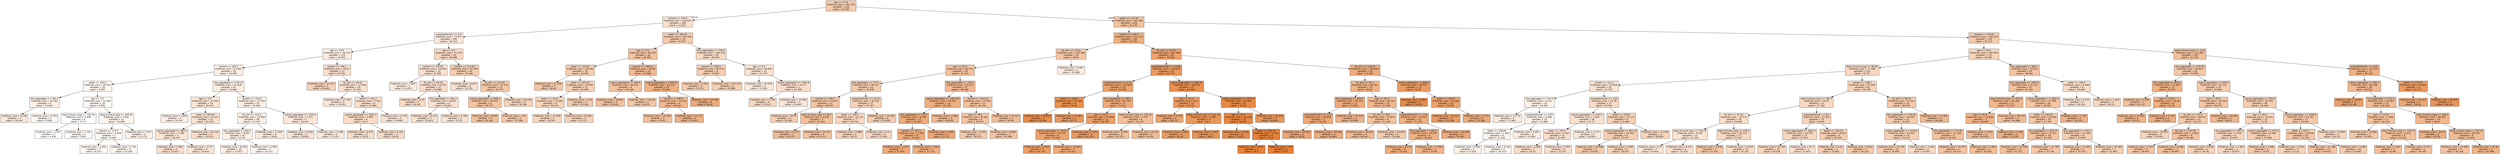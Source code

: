 digraph Tree {
node [shape=box, style="filled", color="black", fontname="helvetica"] ;
edge [fontname="helvetica"] ;
0 [label="age <= 21.0\nfriedman_mse = 283.726\nsamples = 618\nvalue = 35.465", fillcolor="#f4cbad"] ;
1 [label="cement <= 354.5\nfriedman_mse = 150.637\nsamples = 194\nvalue = 23.027", fillcolor="#f9e0ce"] ;
0 -> 1 [labeldistance=2.5, labelangle=45, headlabel="True"] ;
2 [label="superplasticizer <= 8.8\nfriedman_mse = 73.672\nsamples = 140\nvalue = 18.313", fillcolor="#fae8da"] ;
1 -> 2 ;
3 [label="age <= 10.5\nfriedman_mse = 39.712\nsamples = 110\nvalue = 15.593", fillcolor="#fbece2"] ;
2 -> 3 ;
4 [label="cement <= 189.1\nfriedman_mse = 27.682\nsamples = 93\nvalue = 14.095", fillcolor="#fcefe5"] ;
3 -> 4 ;
5 [label="water <= 182.8\nfriedman_mse = 20.476\nsamples = 26\nvalue = 9.993", fillcolor="#fdf6f0"] ;
4 -> 5 ;
6 [label="fine_aggregate <= 762.3\nfriedman_mse = 26.562\nsamples = 6\nvalue = 13.963", fillcolor="#fcefe6"] ;
5 -> 6 ;
7 [label="friedman_mse = 6.146\nsamples = 3\nvalue = 18.363", fillcolor="#fae8da"] ;
6 -> 7 ;
8 [label="friedman_mse = 8.259\nsamples = 3\nvalue = 9.563", fillcolor="#fdf6f1"] ;
6 -> 8 ;
9 [label="age <= 5.0\nfriedman_mse = 12.504\nsamples = 20\nvalue = 8.802", fillcolor="#fdf8f3"] ;
5 -> 9 ;
10 [label="blast_furnace_slag <= 191.95\nfriedman_mse = 4.849\nsamples = 8\nvalue = 5.717", fillcolor="#fffdfc"] ;
9 -> 10 ;
11 [label="friedman_mse = 2.457\nsamples = 5\nvalue = 4.454", fillcolor="#ffffff"] ;
10 -> 11 ;
12 [label="friedman_mse = 1.742\nsamples = 3\nvalue = 7.823", fillcolor="#fef9f6"] ;
10 -> 12 ;
13 [label="blast_furnace_slag <= 206.45\nfriedman_mse = 7.032\nsamples = 12\nvalue = 10.859", fillcolor="#fdf4ee"] ;
9 -> 13 ;
14 [label="cement <= 153.0\nfriedman_mse = 2.428\nsamples = 7\nvalue = 9.493", fillcolor="#fdf7f2"] ;
13 -> 14 ;
15 [label="friedman_mse = 1.691\nsamples = 3\nvalue = 8.513", fillcolor="#fef8f4"] ;
14 -> 15 ;
16 [label="friedman_mse = 1.721\nsamples = 4\nvalue = 10.228", fillcolor="#fdf5f0"] ;
14 -> 16 ;
17 [label="friedman_mse = 7.207\nsamples = 5\nvalue = 12.772", fillcolor="#fcf1e9"] ;
13 -> 17 ;
18 [label="fine_aggregate <= 734.15\nfriedman_mse = 21.418\nsamples = 67\nvalue = 15.686", fillcolor="#fbece1"] ;
4 -> 18 ;
19 [label="age <= 5.0\nfriedman_mse = 22.562\nsamples = 14\nvalue = 20.451", fillcolor="#f9e4d5"] ;
18 -> 19 ;
20 [label="friedman_mse = 1.858\nsamples = 3\nvalue = 14.347", fillcolor="#fceee5"] ;
19 -> 20 ;
21 [label="water <= 185.85\nfriedman_mse = 15.273\nsamples = 11\nvalue = 22.116", fillcolor="#f9e1d0"] ;
19 -> 21 ;
22 [label="coarse_aggregate <= 987.6\nfriedman_mse = 7.348\nsamples = 7\nvalue = 20.747", fillcolor="#f9e4d4"] ;
21 -> 22 ;
23 [label="friedman_mse = 2.802\nsamples = 3\nvalue = 23.053", fillcolor="#f9e0ce"] ;
22 -> 23 ;
24 [label="friedman_mse = 3.777\nsamples = 4\nvalue = 19.018", fillcolor="#fae6d8"] ;
22 -> 24 ;
25 [label="friedman_mse = 20.118\nsamples = 4\nvalue = 24.512", fillcolor="#f8ddca"] ;
21 -> 25 ;
26 [label="cement <= 332.0\nfriedman_mse = 13.534\nsamples = 53\nvalue = 14.428", fillcolor="#fceee5"] ;
18 -> 26 ;
27 [label="fly_ash <= 123.2\nfriedman_mse = 11.069\nsamples = 46\nvalue = 13.757", fillcolor="#fcefe6"] ;
26 -> 27 ;
28 [label="fine_aggregate <= 862.1\nfriedman_mse = 8.561\nsamples = 42\nvalue = 13.35", fillcolor="#fcf0e7"] ;
27 -> 28 ;
29 [label="friedman_mse = 8.039\nsamples = 35\nvalue = 13.877", fillcolor="#fcefe6"] ;
28 -> 29 ;
30 [label="friedman_mse = 2.849\nsamples = 7\nvalue = 10.717", fillcolor="#fdf4ee"] ;
28 -> 30 ;
31 [label="friedman_mse = 17.407\nsamples = 4\nvalue = 18.03", fillcolor="#fae8db"] ;
27 -> 31 ;
32 [label="coarse_aggregate <= 1010.5\nfriedman_mse = 7.371\nsamples = 7\nvalue = 18.833", fillcolor="#fae7d9"] ;
26 -> 32 ;
33 [label="friedman_mse = 4.638\nsamples = 3\nvalue = 20.833", fillcolor="#f9e3d4"] ;
32 -> 33 ;
34 [label="friedman_mse = 4.168\nsamples = 4\nvalue = 17.332", fillcolor="#fbe9dd"] ;
32 -> 34 ;
35 [label="cement <= 184.1\nfriedman_mse = 26.03\nsamples = 17\nvalue = 23.791", fillcolor="#f8decc"] ;
3 -> 35 ;
36 [label="friedman_mse = 12.419\nsamples = 3\nvalue = 30.463", fillcolor="#f6d3ba"] ;
35 -> 36 ;
37 [label="fly_ash <= 59.55\nfriedman_mse = 17.363\nsamples = 14\nvalue = 22.361", fillcolor="#f9e1d0"] ;
35 -> 37 ;
38 [label="friedman_mse = 21.781\nsamples = 5\nvalue = 19.422", fillcolor="#fae6d7"] ;
37 -> 38 ;
39 [label="water <= 191.1\nfriedman_mse = 7.442\nsamples = 9\nvalue = 23.994", fillcolor="#f8decb"] ;
37 -> 39 ;
40 [label="coarse_aggregate <= 1002.2\nfriedman_mse = 3.993\nsamples = 6\nvalue = 25.5", fillcolor="#f8dcc7"] ;
39 -> 40 ;
41 [label="friedman_mse = 0.073\nsamples = 3\nvalue = 24.55", fillcolor="#f8ddca"] ;
40 -> 41 ;
42 [label="friedman_mse = 6.107\nsamples = 3\nvalue = 26.45", fillcolor="#f7dac5"] ;
40 -> 42 ;
43 [label="friedman_mse = 0.739\nsamples = 3\nvalue = 20.983", fillcolor="#f9e3d3"] ;
39 -> 43 ;
44 [label="age <= 5.0\nfriedman_mse = 71.579\nsamples = 30\nvalue = 28.288", fillcolor="#f7d7c0"] ;
2 -> 44 ;
45 [label="cement <= 230.85\nfriedman_mse = 19.096\nsamples = 14\nvalue = 22.596", fillcolor="#f9e0cf"] ;
44 -> 45 ;
46 [label="friedman_mse = 3.667\nsamples = 3\nvalue = 15.653", fillcolor="#fbece1"] ;
45 -> 46 ;
47 [label="fly_ash <= 60.05\nfriedman_mse = 6.574\nsamples = 11\nvalue = 24.489", fillcolor="#f8ddca"] ;
45 -> 47 ;
48 [label="friedman_mse = 6.14\nsamples = 5\nvalue = 26.49", fillcolor="#f7dac5"] ;
47 -> 48 ;
49 [label="fine_aggregate <= 862.1\nfriedman_mse = 0.819\nsamples = 6\nvalue = 22.822", fillcolor="#f9e0ce"] ;
47 -> 49 ;
50 [label="friedman_mse = 0.125\nsamples = 3\nvalue = 23.423", fillcolor="#f8dfcd"] ;
49 -> 50 ;
51 [label="friedman_mse = 0.788\nsamples = 3\nvalue = 22.22", fillcolor="#f9e1d0"] ;
49 -> 51 ;
52 [label="cement <= 213.05\nfriedman_mse = 64.349\nsamples = 16\nvalue = 33.268", fillcolor="#f5ceb3"] ;
44 -> 52 ;
53 [label="friedman_mse = 4.633\nsamples = 4\nvalue = 22.755", fillcolor="#f9e0cf"] ;
52 -> 53 ;
54 [label="fly_ash <= 123.95\nfriedman_mse = 35.132\nsamples = 12\nvalue = 36.772", fillcolor="#f4c9aa"] ;
52 -> 54 ;
55 [label="coarse_aggregate <= 996.2\nfriedman_mse = 20.525\nsamples = 8\nvalue = 39.775", fillcolor="#f3c4a2"] ;
54 -> 55 ;
56 [label="friedman_mse = 28.64\nsamples = 4\nvalue = 42.162", fillcolor="#f2c09b"] ;
55 -> 56 ;
57 [label="friedman_mse = 1.01\nsamples = 4\nvalue = 37.388", fillcolor="#f4c8a8"] ;
55 -> 57 ;
58 [label="friedman_mse = 10.254\nsamples = 4\nvalue = 30.768", fillcolor="#f6d3b9"] ;
54 -> 58 ;
59 [label="water <= 183.05\nfriedman_mse = 143.242\nsamples = 54\nvalue = 35.247", fillcolor="#f4cbae"] ;
1 -> 59 ;
60 [label="age <= 5.0\nfriedman_mse = 94.474\nsamples = 34\nvalue = 40.485", fillcolor="#f2c2a0"] ;
59 -> 60 ;
61 [label="water <= 150.45\nfriedman_mse = 28.295\nsamples = 16\nvalue = 34.294", fillcolor="#f5cdb0"] ;
60 -> 61 ;
62 [label="friedman_mse = 22.426\nsamples = 5\nvalue = 38.44", fillcolor="#f3c6a5"] ;
61 -> 62 ;
63 [label="water <= 163.45\nfriedman_mse = 19.597\nsamples = 11\nvalue = 32.409", fillcolor="#f5d0b5"] ;
61 -> 63 ;
64 [label="water <= 155.5\nfriedman_mse = 21.691\nsamples = 6\nvalue = 30.132", fillcolor="#f6d4bb"] ;
63 -> 64 ;
65 [label="friedman_mse = 15.878\nsamples = 3\nvalue = 28.547", fillcolor="#f7d6bf"] ;
64 -> 65 ;
66 [label="friedman_mse = 22.481\nsamples = 3\nvalue = 31.717", fillcolor="#f6d1b7"] ;
64 -> 66 ;
67 [label="friedman_mse = 3.39\nsamples = 5\nvalue = 35.142", fillcolor="#f4cbae"] ;
63 -> 67 ;
68 [label="cement <= 389.25\nfriedman_mse = 88.94\nsamples = 18\nvalue = 45.988", fillcolor="#f1b991"] ;
60 -> 68 ;
69 [label="coarse_aggregate <= 940.0\nfriedman_mse = 82.637\nsamples = 8\nvalue = 40.166", fillcolor="#f3c3a1"] ;
68 -> 69 ;
70 [label="friedman_mse = 19.853\nsamples = 4\nvalue = 42.043", fillcolor="#f2c09c"] ;
69 -> 70 ;
71 [label="friedman_mse = 138.38\nsamples = 4\nvalue = 38.29", fillcolor="#f3c6a5"] ;
69 -> 71 ;
72 [label="coarse_aggregate <= 920.35\nfriedman_mse = 45.172\nsamples = 10\nvalue = 50.646", fillcolor="#efb185"] ;
68 -> 72 ;
73 [label="cement <= 450.0\nfriedman_mse = 33.352\nsamples = 6\nvalue = 46.917", fillcolor="#f0b88f"] ;
72 -> 73 ;
74 [label="friedman_mse = 20.566\nsamples = 3\nvalue = 42.83", fillcolor="#f2be99"] ;
73 -> 74 ;
75 [label="friedman_mse = 12.737\nsamples = 3\nvalue = 51.003", fillcolor="#efb184"] ;
73 -> 75 ;
76 [label="friedman_mse = 10.746\nsamples = 4\nvalue = 56.24", fillcolor="#eda876"] ;
72 -> 76 ;
77 [label="fine_aggregate <= 705.6\nfriedman_mse = 100.224\nsamples = 20\nvalue = 26.343", fillcolor="#f7dac5"] ;
59 -> 77 ;
78 [label="cement <= 495.5\nfriedman_mse = 86.333\nsamples = 8\nvalue = 33.851", fillcolor="#f5ceb1"] ;
77 -> 78 ;
79 [label="friedman_mse = 4.354\nsamples = 3\nvalue = 35.273", fillcolor="#f4cbad"] ;
78 -> 79 ;
80 [label="friedman_mse = 133.579\nsamples = 5\nvalue = 32.998", fillcolor="#f5cfb3"] ;
78 -> 80 ;
81 [label="age <= 5.0\nfriedman_mse = 46.847\nsamples = 12\nvalue = 21.337", fillcolor="#f9e3d2"] ;
77 -> 81 ;
82 [label="friedman_mse = 35.938\nsamples = 5\nvalue = 17.052", fillcolor="#fbeade"] ;
81 -> 82 ;
83 [label="coarse_aggregate <= 1043.8\nfriedman_mse = 32.15\nsamples = 7\nvalue = 24.399", fillcolor="#f8ddca"] ;
81 -> 83 ;
84 [label="friedman_mse = 2.754\nsamples = 4\nvalue = 27.812", fillcolor="#f7d8c1"] ;
83 -> 84 ;
85 [label="friedman_mse = 35.085\nsamples = 3\nvalue = 19.847", fillcolor="#fae5d6"] ;
83 -> 85 ;
86 [label="water <= 175.55\nfriedman_mse = 241.446\nsamples = 424\nvalue = 41.156", fillcolor="#f2c19e"] ;
0 -> 86 [labeldistance=2.5, labelangle=-45, headlabel="False"] ;
87 [label="cement <= 239.3\nfriedman_mse = 237.274\nsamples = 150\nvalue = 52.192", fillcolor="#eeaf81"] ;
86 -> 87 ;
88 [label="fly_ash <= 174.8\nfriedman_mse = 132.988\nsamples = 54\nvalue = 38.94", fillcolor="#f3c5a4"] ;
87 -> 88 ;
89 [label="age <= 42.0\nfriedman_mse = 82.511\nsamples = 49\nvalue = 41.374", fillcolor="#f2c19d"] ;
88 -> 89 ;
90 [label="fine_aggregate <= 777.1\nfriedman_mse = 46.237\nsamples = 22\nvalue = 35.076", fillcolor="#f4cbae"] ;
89 -> 90 ;
91 [label="cement <= 159.5\nfriedman_mse = 33.977\nsamples = 11\nvalue = 38.835", fillcolor="#f3c5a4"] ;
90 -> 91 ;
92 [label="friedman_mse = 20.74\nsamples = 4\nvalue = 32.902", fillcolor="#f5cfb4"] ;
91 -> 92 ;
93 [label="blast_furnace_slag <= 46.7\nfriedman_mse = 9.933\nsamples = 7\nvalue = 42.226", fillcolor="#f2bf9b"] ;
91 -> 93 ;
94 [label="friedman_mse = 6.153\nsamples = 3\nvalue = 43.577", fillcolor="#f1bd98"] ;
93 -> 94 ;
95 [label="friedman_mse = 10.373\nsamples = 4\nvalue = 41.213", fillcolor="#f2c19e"] ;
93 -> 95 ;
96 [label="superplasticizer <= 10.15\nfriedman_mse = 30.236\nsamples = 11\nvalue = 31.317", fillcolor="#f6d2b8"] ;
90 -> 96 ;
97 [label="water <= 164.7\nfriedman_mse = 10.137\nsamples = 7\nvalue = 28.734", fillcolor="#f7d6bf"] ;
96 -> 97 ;
98 [label="friedman_mse = 9.988\nsamples = 3\nvalue = 30.51", fillcolor="#f6d3ba"] ;
97 -> 98 ;
99 [label="friedman_mse = 6.11\nsamples = 4\nvalue = 27.402", fillcolor="#f7d8c2"] ;
97 -> 99 ;
100 [label="friedman_mse = 33.302\nsamples = 4\nvalue = 35.838", fillcolor="#f4caac"] ;
96 -> 100 ;
101 [label="fine_aggregate <= 794.2\nfriedman_mse = 53.415\nsamples = 27\nvalue = 46.506", fillcolor="#f0b890"] ;
89 -> 101 ;
102 [label="coarse_aggregate <= 1054.35\nfriedman_mse = 18.422\nsamples = 14\nvalue = 52.226", fillcolor="#eeaf81"] ;
101 -> 102 ;
103 [label="fine_aggregate <= 773.7\nfriedman_mse = 8.788\nsamples = 11\nvalue = 53.923", fillcolor="#eeac7c"] ;
102 -> 103 ;
104 [label="cement <= 167.2\nfriedman_mse = 5.349\nsamples = 8\nvalue = 52.645", fillcolor="#eeae80"] ;
103 -> 104 ;
105 [label="friedman_mse = 1.873\nsamples = 3\nvalue = 55.097", fillcolor="#edaa79"] ;
104 -> 105 ;
106 [label="friedman_mse = 1.664\nsamples = 5\nvalue = 51.174", fillcolor="#efb083"] ;
104 -> 106 ;
107 [label="friedman_mse = 1.995\nsamples = 3\nvalue = 57.33", fillcolor="#eda673"] ;
103 -> 107 ;
108 [label="friedman_mse = 4.468\nsamples = 3\nvalue = 46.003", fillcolor="#f1b991"] ;
102 -> 108 ;
109 [label="cement <= 203.35\nfriedman_mse = 17.925\nsamples = 13\nvalue = 40.346", fillcolor="#f3c3a0"] ;
101 -> 109 ;
110 [label="age <= 78.0\nfriedman_mse = 8.404\nsamples = 8\nvalue = 38.275", fillcolor="#f3c6a6"] ;
109 -> 110 ;
111 [label="friedman_mse = 3.564\nsamples = 3\nvalue = 36.123", fillcolor="#f4caab"] ;
110 -> 111 ;
112 [label="friedman_mse = 6.864\nsamples = 5\nvalue = 39.566", fillcolor="#f3c4a2"] ;
110 -> 112 ;
113 [label="friedman_mse = 15.313\nsamples = 5\nvalue = 43.66", fillcolor="#f1bd97"] ;
109 -> 113 ;
114 [label="friedman_mse = 0.667\nsamples = 5\nvalue = 15.088", fillcolor="#fbede3"] ;
88 -> 114 ;
115 [label="fly_ash <= 41.75\nfriedman_mse = 141.589\nsamples = 96\nvalue = 59.646", fillcolor="#eca26d"] ;
87 -> 115 ;
116 [label="superplasticizer <= 10.65\nfriedman_mse = 118.635\nsamples = 52\nvalue = 64.775", fillcolor="#ea995f"] ;
115 -> 116 ;
117 [label="superplasticizer <= 6.55\nfriedman_mse = 131.944\nsamples = 25\nvalue = 59.598", fillcolor="#eca26d"] ;
116 -> 117 ;
118 [label="water <= 166.0\nfriedman_mse = 54.349\nsamples = 8\nvalue = 70.43", fillcolor="#e89050"] ;
117 -> 118 ;
119 [label="friedman_mse = 56.403\nsamples = 5\nvalue = 73.238", fillcolor="#e78b49"] ;
118 -> 119 ;
120 [label="friedman_mse = 15.881\nsamples = 3\nvalue = 65.75", fillcolor="#ea985d"] ;
118 -> 120 ;
121 [label="fine_aggregate <= 792.1\nfriedman_mse = 87.267\nsamples = 17\nvalue = 54.501", fillcolor="#eeab7b"] ;
117 -> 121 ;
122 [label="age <= 42.0\nfriedman_mse = 23.864\nsamples = 11\nvalue = 60.703", fillcolor="#eba06a"] ;
121 -> 122 ;
123 [label="coarse_aggregate <= 935.4\nfriedman_mse = 19.773\nsamples = 6\nvalue = 57.807", fillcolor="#eca572"] ;
122 -> 123 ;
124 [label="friedman_mse = 0.005\nsamples = 3\nvalue = 61.187", fillcolor="#eb9f69"] ;
123 -> 124 ;
125 [label="friedman_mse = 16.693\nsamples = 3\nvalue = 54.427", fillcolor="#eeab7b"] ;
123 -> 125 ;
126 [label="friedman_mse = 6.631\nsamples = 5\nvalue = 64.178", fillcolor="#ea9a61"] ;
122 -> 126 ;
127 [label="blast_furnace_slag <= 131.25\nfriedman_mse = 3.731\nsamples = 6\nvalue = 43.132", fillcolor="#f2be99"] ;
121 -> 127 ;
128 [label="friedman_mse = 0.043\nsamples = 3\nvalue = 41.223", fillcolor="#f2c19e"] ;
127 -> 128 ;
129 [label="friedman_mse = 0.135\nsamples = 3\nvalue = 45.04", fillcolor="#f1bb94"] ;
127 -> 129 ;
130 [label="coarse_aggregate <= 940.35\nfriedman_mse = 58.525\nsamples = 27\nvalue = 69.568", fillcolor="#e89153"] ;
116 -> 130 ;
131 [label="age <= 42.0\nfriedman_mse = 18.4\nsamples = 12\nvalue = 63.791", fillcolor="#ea9b62"] ;
130 -> 131 ;
132 [label="friedman_mse = 6.578\nsamples = 4\nvalue = 58.572", fillcolor="#eca470"] ;
131 -> 132 ;
133 [label="blast_furnace_slag <= 111.75\nfriedman_mse = 3.887\nsamples = 8\nvalue = 66.4", fillcolor="#e9975b"] ;
131 -> 133 ;
134 [label="friedman_mse = 0.626\nsamples = 5\nvalue = 65.26", fillcolor="#ea995e"] ;
133 -> 134 ;
135 [label="friedman_mse = 3.547\nsamples = 3\nvalue = 68.3", fillcolor="#e99456"] ;
133 -> 135 ;
136 [label="coarse_aggregate <= 1017.3\nfriedman_mse = 42.562\nsamples = 15\nvalue = 74.19", fillcolor="#e78a47"] ;
130 -> 136 ;
137 [label="age <= 73.5\nfriedman_mse = 12.718\nsamples = 12\nvalue = 76.017", fillcolor="#e68742"] ;
136 -> 137 ;
138 [label="friedman_mse = 4.929\nsamples = 6\nvalue = 73.233", fillcolor="#e78b49"] ;
137 -> 138 ;
139 [label="water <= 156.15\nfriedman_mse = 5.013\nsamples = 6\nvalue = 78.8", fillcolor="#e5823a"] ;
137 -> 139 ;
140 [label="friedman_mse = 9.527\nsamples = 3\nvalue = 78.3", fillcolor="#e5833c"] ;
139 -> 140 ;
141 [label="friedman_mse = -0.0\nsamples = 3\nvalue = 79.3", fillcolor="#e58139"] ;
139 -> 141 ;
142 [label="friedman_mse = 95.204\nsamples = 3\nvalue = 66.883", fillcolor="#e9965a"] ;
136 -> 142 ;
143 [label="fly_ash <= 118.75\nfriedman_mse = 100.893\nsamples = 44\nvalue = 53.585", fillcolor="#eeac7d"] ;
115 -> 143 ;
144 [label="fly_ash <= 95.3\nfriedman_mse = 66.451\nsamples = 31\nvalue = 49.65", fillcolor="#efb387"] ;
143 -> 144 ;
145 [label="fine_aggregate <= 822.5\nfriedman_mse = 45.725\nsamples = 11\nvalue = 53.952", fillcolor="#eeac7c"] ;
144 -> 145 ;
146 [label="superplasticizer <= 11.0\nfriedman_mse = 48.824\nsamples = 7\nvalue = 56.219", fillcolor="#eda876"] ;
145 -> 146 ;
147 [label="friedman_mse = 55.163\nsamples = 3\nvalue = 58.29", fillcolor="#eca471"] ;
146 -> 147 ;
148 [label="friedman_mse = 38.438\nsamples = 4\nvalue = 54.665", fillcolor="#eeaa7a"] ;
146 -> 148 ;
149 [label="friedman_mse = 15.574\nsamples = 4\nvalue = 49.985", fillcolor="#efb287"] ;
145 -> 149 ;
150 [label="age <= 42.0\nfriedman_mse = 62.072\nsamples = 20\nvalue = 47.284", fillcolor="#f0b78e"] ;
144 -> 150 ;
151 [label="fly_ash <= 98.1\nfriedman_mse = 54.873\nsamples = 8\nvalue = 41.146", fillcolor="#f2c19e"] ;
150 -> 151 ;
152 [label="friedman_mse = 32.921\nsamples = 4\nvalue = 46.925", fillcolor="#f0b88f"] ;
151 -> 152 ;
153 [label="friedman_mse = 10.036\nsamples = 4\nvalue = 35.368", fillcolor="#f4cbad"] ;
151 -> 153 ;
154 [label="superplasticizer <= 12.6\nfriedman_mse = 25.021\nsamples = 12\nvalue = 51.375", fillcolor="#efb083"] ;
150 -> 154 ;
155 [label="fine_aggregate <= 862.1\nfriedman_mse = 18.636\nsamples = 9\nvalue = 49.851", fillcolor="#efb387"] ;
154 -> 155 ;
156 [label="friedman_mse = 8.174\nsamples = 4\nvalue = 52.365", fillcolor="#eeae80"] ;
155 -> 156 ;
157 [label="friedman_mse = 17.905\nsamples = 5\nvalue = 47.84", fillcolor="#f0b68c"] ;
155 -> 157 ;
158 [label="friedman_mse = 16.309\nsamples = 3\nvalue = 55.947", fillcolor="#eda877"] ;
154 -> 158 ;
159 [label="coarse_aggregate <= 866.5\nfriedman_mse = 58.017\nsamples = 13\nvalue = 62.97", fillcolor="#eb9c64"] ;
143 -> 159 ;
160 [label="friedman_mse = 2.865\nsamples = 3\nvalue = 74.233", fillcolor="#e78a46"] ;
159 -> 160 ;
161 [label="water <= 156.0\nfriedman_mse = 25.086\nsamples = 10\nvalue = 59.591", fillcolor="#eca26d"] ;
159 -> 161 ;
162 [label="friedman_mse = 12.512\nsamples = 5\nvalue = 63.584", fillcolor="#ea9b63"] ;
161 -> 162 ;
163 [label="friedman_mse = 5.772\nsamples = 5\nvalue = 55.598", fillcolor="#eda978"] ;
161 -> 163 ;
164 [label="cement <= 303.8\nfriedman_mse = 140.554\nsamples = 274\nvalue = 35.115", fillcolor="#f4cbae"] ;
86 -> 164 ;
165 [label="age <= 42.0\nfriedman_mse = 102.956\nsamples = 171\nvalue = 30.761", fillcolor="#f6d3b9"] ;
164 -> 165 ;
166 [label="blast_furnace_slag <= 88.85\nfriedman_mse = 77.448\nsamples = 122\nvalue = 27.51", fillcolor="#f7d8c2"] ;
165 -> 166 ;
167 [label="cement <= 211.2\nfriedman_mse = 53.618\nsamples = 41\nvalue = 21.525", fillcolor="#f9e2d2"] ;
166 -> 167 ;
168 [label="fine_aggregate <= 767.0\nfriedman_mse = 12.31\nsamples = 14\nvalue = 14.165", fillcolor="#fcefe5"] ;
167 -> 168 ;
169 [label="friedman_mse = 13.731\nsamples = 4\nvalue = 17.862", fillcolor="#fae8dc"] ;
168 -> 169 ;
170 [label="superplasticizer <= 9.55\nfriedman_mse = 4.086\nsamples = 10\nvalue = 12.686", fillcolor="#fcf1e9"] ;
168 -> 170 ;
171 [label="water <= 188.85\nfriedman_mse = 1.003\nsamples = 6\nvalue = 11.238", fillcolor="#fdf4ed"] ;
170 -> 171 ;
172 [label="friedman_mse = 0.001\nsamples = 3\nvalue = 12.203", fillcolor="#fcf2ea"] ;
171 -> 172 ;
173 [label="friedman_mse = 0.142\nsamples = 3\nvalue = 10.273", fillcolor="#fdf5f0"] ;
171 -> 173 ;
174 [label="friedman_mse = 0.851\nsamples = 4\nvalue = 14.858", fillcolor="#fbede3"] ;
170 -> 174 ;
175 [label="superplasticizer <= 5.05\nfriedman_mse = 32.39\nsamples = 27\nvalue = 25.341", fillcolor="#f8dcc8"] ;
167 -> 175 ;
176 [label="coarse_aggregate <= 1107.5\nfriedman_mse = 7.838\nsamples = 18\nvalue = 22.17", fillcolor="#f9e1d0"] ;
175 -> 176 ;
177 [label="water <= 191.5\nfriedman_mse = 4.567\nsamples = 13\nvalue = 23.445", fillcolor="#f8dfcd"] ;
176 -> 177 ;
178 [label="friedman_mse = 2.963\nsamples = 7\nvalue = 24.25", fillcolor="#f8decb"] ;
177 -> 178 ;
179 [label="friedman_mse = 4.801\nsamples = 6\nvalue = 22.507", fillcolor="#f9e1cf"] ;
177 -> 179 ;
180 [label="friedman_mse = 1.117\nsamples = 5\nvalue = 18.854", fillcolor="#fae7d9"] ;
176 -> 180 ;
181 [label="water <= 210.6\nfriedman_mse = 21.173\nsamples = 9\nvalue = 31.682", fillcolor="#f6d1b7"] ;
175 -> 181 ;
182 [label="coarse_aggregate <= 931.15\nfriedman_mse = 19.542\nsamples = 6\nvalue = 33.077", fillcolor="#f5cfb3"] ;
181 -> 182 ;
183 [label="friedman_mse = 24.896\nsamples = 3\nvalue = 35.587", fillcolor="#f4cbad"] ;
182 -> 183 ;
184 [label="friedman_mse = 1.587\nsamples = 3\nvalue = 30.567", fillcolor="#f6d3ba"] ;
182 -> 184 ;
185 [label="friedman_mse = 12.768\nsamples = 3\nvalue = 28.893", fillcolor="#f7d6be"] ;
181 -> 185 ;
186 [label="cement <= 188.1\nfriedman_mse = 62.202\nsamples = 81\nvalue = 30.539", fillcolor="#f6d3ba"] ;
166 -> 186 ;
187 [label="blast_furnace_slag <= 185.3\nfriedman_mse = 39.02\nsamples = 52\nvalue = 27.182", fillcolor="#f7d9c3"] ;
186 -> 187 ;
188 [label="fly_ash <= 97.35\nfriedman_mse = 32.575\nsamples = 30\nvalue = 24.646", fillcolor="#f8ddca"] ;
187 -> 188 ;
189 [label="blast_furnace_slag <= 154.25\nfriedman_mse = 8.516\nsamples = 13\nvalue = 21.218", fillcolor="#f9e3d3"] ;
188 -> 189 ;
190 [label="friedman_mse = 6.72\nsamples = 7\nvalue = 19.916", fillcolor="#fae5d6"] ;
189 -> 190 ;
191 [label="friedman_mse = 6.327\nsamples = 6\nvalue = 22.737", fillcolor="#f9e0cf"] ;
189 -> 191 ;
192 [label="blast_furnace_slag <= 134.5\nfriedman_mse = 35.115\nsamples = 17\nvalue = 27.267", fillcolor="#f7d9c3"] ;
188 -> 192 ;
193 [label="friedman_mse = 1.644\nsamples = 3\nvalue = 37.347", fillcolor="#f4c8a8"] ;
192 -> 193 ;
194 [label="friedman_mse = 15.851\nsamples = 14\nvalue = 25.107", fillcolor="#f8dcc8"] ;
192 -> 194 ;
195 [label="superplasticizer <= 8.5\nfriedman_mse = 27.081\nsamples = 22\nvalue = 30.64", fillcolor="#f6d3ba"] ;
187 -> 195 ;
196 [label="coarse_aggregate <= 1007.2\nfriedman_mse = 20.579\nsamples = 13\nvalue = 27.812", fillcolor="#f7d8c1"] ;
195 -> 196 ;
197 [label="friedman_mse = 10.336\nsamples = 10\nvalue = 29.434", fillcolor="#f6d5bd"] ;
196 -> 197 ;
198 [label="friedman_mse = 16.7\nsamples = 3\nvalue = 22.403", fillcolor="#f9e1d0"] ;
196 -> 198 ;
199 [label="water <= 178.15\nfriedman_mse = 8.235\nsamples = 9\nvalue = 34.724", fillcolor="#f4ccaf"] ;
195 -> 199 ;
200 [label="friedman_mse = 0.01\nsamples = 4\nvalue = 32.863", fillcolor="#f5cfb4"] ;
199 -> 200 ;
201 [label="friedman_mse = 9.823\nsamples = 5\nvalue = 36.214", fillcolor="#f4caab"] ;
199 -> 201 ;
202 [label="fly_ash <= 88.75\nfriedman_mse = 47.313\nsamples = 29\nvalue = 36.559", fillcolor="#f4c9aa"] ;
186 -> 202 ;
203 [label="fine_aggregate <= 759.65\nfriedman_mse = 34.497\nsamples = 25\nvalue = 35.002", fillcolor="#f4ccae"] ;
202 -> 203 ;
204 [label="coarse_aggregate <= 1033.6\nfriedman_mse = 24.203\nsamples = 19\nvalue = 33.137", fillcolor="#f5cfb3"] ;
203 -> 204 ;
205 [label="friedman_mse = 13.734\nsamples = 16\nvalue = 34.645", fillcolor="#f5ccaf"] ;
204 -> 205 ;
206 [label="friedman_mse = 3.266\nsamples = 3\nvalue = 25.097", fillcolor="#f8dcc8"] ;
204 -> 206 ;
207 [label="fine_aggregate <= 773.45\nfriedman_mse = 21.238\nsamples = 6\nvalue = 40.905", fillcolor="#f2c29f"] ;
203 -> 207 ;
208 [label="friedman_mse = 31.971\nsamples = 3\nvalue = 39.317", fillcolor="#f3c4a3"] ;
207 -> 208 ;
209 [label="friedman_mse = 5.459\nsamples = 3\nvalue = 42.493", fillcolor="#f2bf9a"] ;
207 -> 209 ;
210 [label="friedman_mse = 17.464\nsamples = 4\nvalue = 46.295", fillcolor="#f0b990"] ;
202 -> 210 ;
211 [label="fine_aggregate <= 862.1\nfriedman_mse = 74.614\nsamples = 49\nvalue = 38.856", fillcolor="#f3c5a4"] ;
165 -> 211 ;
212 [label="fine_aggregate <= 749.55\nfriedman_mse = 47.114\nsamples = 41\nvalue = 41.437", fillcolor="#f2c19d"] ;
211 -> 212 ;
213 [label="blast_furnace_slag <= 201.0\nfriedman_mse = 24.166\nsamples = 12\nvalue = 47.212", fillcolor="#f0b78e"] ;
212 -> 213 ;
214 [label="age <= 95.0\nfriedman_mse = 12.604\nsamples = 7\nvalue = 48.903", fillcolor="#f0b489"] ;
213 -> 214 ;
215 [label="friedman_mse = 5.915\nsamples = 4\nvalue = 46.433", fillcolor="#f0b890"] ;
214 -> 215 ;
216 [label="friedman_mse = 2.536\nsamples = 3\nvalue = 52.197", fillcolor="#eeaf81"] ;
214 -> 216 ;
217 [label="friedman_mse = 30.753\nsamples = 5\nvalue = 44.846", fillcolor="#f1bb94"] ;
213 -> 217 ;
218 [label="coarse_aggregate <= 1062.2\nfriedman_mse = 37.096\nsamples = 29\nvalue = 39.047", fillcolor="#f3c5a3"] ;
212 -> 218 ;
219 [label="water <= 194.05\nfriedman_mse = 24.094\nsamples = 26\nvalue = 37.745", fillcolor="#f3c7a7"] ;
218 -> 219 ;
220 [label="fine_aggregate <= 832.35\nfriedman_mse = 14.711\nsamples = 18\nvalue = 39.558", fillcolor="#f3c4a2"] ;
219 -> 220 ;
221 [label="friedman_mse = 10.508\nsamples = 11\nvalue = 41.011", fillcolor="#f2c19e"] ;
220 -> 221 ;
222 [label="friedman_mse = 12.789\nsamples = 7\nvalue = 37.276", fillcolor="#f4c8a8"] ;
220 -> 222 ;
223 [label="fine_aggregate <= 758.1\nfriedman_mse = 21.162\nsamples = 8\nvalue = 33.665", fillcolor="#f5ceb2"] ;
219 -> 223 ;
224 [label="friedman_mse = 17.945\nsamples = 3\nvalue = 37.303", fillcolor="#f4c8a8"] ;
223 -> 224 ;
225 [label="friedman_mse = 10.384\nsamples = 5\nvalue = 31.482", fillcolor="#f6d1b7"] ;
223 -> 225 ;
226 [label="friedman_mse = 7.705\nsamples = 3\nvalue = 50.333", fillcolor="#efb286"] ;
218 -> 226 ;
227 [label="water <= 196.0\nfriedman_mse = 6.448\nsamples = 8\nvalue = 25.629", fillcolor="#f8dbc7"] ;
211 -> 227 ;
228 [label="friedman_mse = 3.475\nsamples = 5\nvalue = 24.134", fillcolor="#f8decb"] ;
227 -> 228 ;
229 [label="friedman_mse = 1.474\nsamples = 3\nvalue = 28.12", fillcolor="#f7d7c0"] ;
227 -> 229 ;
230 [label="blast_furnace_slag <= 11.0\nfriedman_mse = 119.265\nsamples = 103\nvalue = 42.342", fillcolor="#f2bf9b"] ;
164 -> 230 ;
231 [label="fine_aggregate <= 679.35\nfriedman_mse = 60.833\nsamples = 66\nvalue = 37.859", fillcolor="#f3c7a7"] ;
230 -> 231 ;
232 [label="fine_aggregate <= 603.5\nfriedman_mse = 31.654\nsamples = 11\nvalue = 49.325", fillcolor="#efb388"] ;
231 -> 232 ;
233 [label="friedman_mse = 0.045\nsamples = 3\nvalue = 42.327", fillcolor="#f2bf9b"] ;
232 -> 233 ;
234 [label="age <= 135.0\nfriedman_mse = 18.25\nsamples = 8\nvalue = 51.95", fillcolor="#efaf81"] ;
232 -> 234 ;
235 [label="friedman_mse = 31.491\nsamples = 4\nvalue = 50.75", fillcolor="#efb185"] ;
234 -> 235 ;
236 [label="friedman_mse = 2.129\nsamples = 4\nvalue = 53.15", fillcolor="#eead7e"] ;
234 -> 236 ;
237 [label="coarse_aggregate <= 949.5\nfriedman_mse = 35.116\nsamples = 55\nvalue = 35.566", fillcolor="#f4cbad"] ;
231 -> 237 ;
238 [label="age <= 59.0\nfriedman_mse = 50.218\nsamples = 15\nvalue = 38.575", fillcolor="#f3c6a5"] ;
237 -> 238 ;
239 [label="fly_ash <= 121.0\nfriedman_mse = 26.871\nsamples = 12\nvalue = 36.157", fillcolor="#f4caab"] ;
238 -> 239 ;
240 [label="friedman_mse = 10.915\nsamples = 4\nvalue = 29.545", fillcolor="#f6d5bd"] ;
239 -> 240 ;
241 [label="fly_ash <= 137.95\nfriedman_mse = 2.064\nsamples = 8\nvalue = 39.462", fillcolor="#f3c4a2"] ;
239 -> 241 ;
242 [label="friedman_mse = 1.563\nsamples = 5\nvalue = 38.656", fillcolor="#f3c5a5"] ;
241 -> 242 ;
243 [label="friedman_mse = 0.008\nsamples = 3\nvalue = 40.807", fillcolor="#f2c29f"] ;
241 -> 243 ;
244 [label="friedman_mse = 26.606\nsamples = 3\nvalue = 48.25", fillcolor="#f0b58b"] ;
238 -> 244 ;
245 [label="coarse_aggregate <= 976.0\nfriedman_mse = 24.784\nsamples = 40\nvalue = 34.438", fillcolor="#f5cdb0"] ;
237 -> 245 ;
246 [label="age <= 59.0\nfriedman_mse = 10.921\nsamples = 13\nvalue = 31.29", fillcolor="#f6d2b8"] ;
245 -> 246 ;
247 [label="fine_aggregate <= 790.5\nfriedman_mse = 4.912\nsamples = 6\nvalue = 28.818", fillcolor="#f7d6bf"] ;
246 -> 247 ;
248 [label="friedman_mse = 0.819\nsamples = 3\nvalue = 30.76", fillcolor="#f6d3b9"] ;
247 -> 248 ;
249 [label="friedman_mse = 1.465\nsamples = 3\nvalue = 26.877", fillcolor="#f7d9c4"] ;
247 -> 249 ;
250 [label="coarse_aggregate <= 972.0\nfriedman_mse = 6.346\nsamples = 7\nvalue = 33.409", fillcolor="#f5ceb2"] ;
246 -> 250 ;
251 [label="friedman_mse = 3.588\nsamples = 4\nvalue = 35.05", fillcolor="#f4cbae"] ;
250 -> 251 ;
252 [label="friedman_mse = 1.641\nsamples = 3\nvalue = 31.22", fillcolor="#f6d2b8"] ;
250 -> 252 ;
253 [label="coarse_aggregate <= 1058.0\nfriedman_mse = 24.391\nsamples = 27\nvalue = 35.953", fillcolor="#f4caac"] ;
245 -> 253 ;
254 [label="water <= 191.1\nfriedman_mse = 16.546\nsamples = 23\nvalue = 37.139", fillcolor="#f4c8a9"] ;
253 -> 254 ;
255 [label="friedman_mse = 11.186\nsamples = 13\nvalue = 39.025", fillcolor="#f3c5a4"] ;
254 -> 255 ;
256 [label="friedman_mse = 12.88\nsamples = 10\nvalue = 34.687", fillcolor="#f4ccaf"] ;
254 -> 256 ;
257 [label="friedman_mse = 14.964\nsamples = 4\nvalue = 29.137", fillcolor="#f6d5be"] ;
253 -> 257 ;
258 [label="superplasticizer <= 8.05\nfriedman_mse = 123.701\nsamples = 37\nvalue = 50.339", fillcolor="#efb286"] ;
230 -> 258 ;
259 [label="coarse_aggregate <= 845.5\nfriedman_mse = 66.288\nsamples = 28\nvalue = 46.021", fillcolor="#f1b991"] ;
258 -> 259 ;
260 [label="friedman_mse = 14.495\nsamples = 3\nvalue = 61.46", fillcolor="#eb9f68"] ;
259 -> 260 ;
261 [label="fine_aggregate <= 622.1\nfriedman_mse = 40.467\nsamples = 25\nvalue = 44.168", fillcolor="#f1bc96"] ;
259 -> 261 ;
262 [label="age <= 135.0\nfriedman_mse = 7.885\nsamples = 11\nvalue = 40.678", fillcolor="#f2c29f"] ;
261 -> 262 ;
263 [label="friedman_mse = 10.966\nsamples = 3\nvalue = 37.653", fillcolor="#f3c7a7"] ;
262 -> 263 ;
264 [label="blast_furnace_slag <= 118.75\nfriedman_mse = 2.011\nsamples = 8\nvalue = 41.812", fillcolor="#f2c09c"] ;
262 -> 264 ;
265 [label="friedman_mse = 1.047\nsamples = 5\nvalue = 42.68", fillcolor="#f2bf9a"] ;
264 -> 265 ;
266 [label="friedman_mse = 0.273\nsamples = 3\nvalue = 40.367", fillcolor="#f3c3a0"] ;
264 -> 266 ;
267 [label="blast_furnace_slag <= 108.0\nfriedman_mse = 48.979\nsamples = 14\nvalue = 46.91", fillcolor="#f0b88f"] ;
261 -> 267 ;
268 [label="friedman_mse = 12.54\nsamples = 5\nvalue = 52.79", fillcolor="#eeae7f"] ;
267 -> 268 ;
269 [label="blast_furnace_slag <= 145.15\nfriedman_mse = 39.344\nsamples = 9\nvalue = 43.643", fillcolor="#f1bd97"] ;
267 -> 269 ;
270 [label="friedman_mse = 13.099\nsamples = 5\nvalue = 40.168", fillcolor="#f3c3a1"] ;
269 -> 270 ;
271 [label="friedman_mse = 38.18\nsamples = 4\nvalue = 47.988", fillcolor="#f0b68c"] ;
269 -> 271 ;
272 [label="water <= 179.55\nfriedman_mse = 63.822\nsamples = 9\nvalue = 63.773", fillcolor="#ea9b62"] ;
258 -> 272 ;
273 [label="friedman_mse = 34.327\nsamples = 4\nvalue = 58.16", fillcolor="#eca571"] ;
272 -> 273 ;
274 [label="friedman_mse = 42.045\nsamples = 5\nvalue = 68.264", fillcolor="#e99456"] ;
272 -> 274 ;
}
